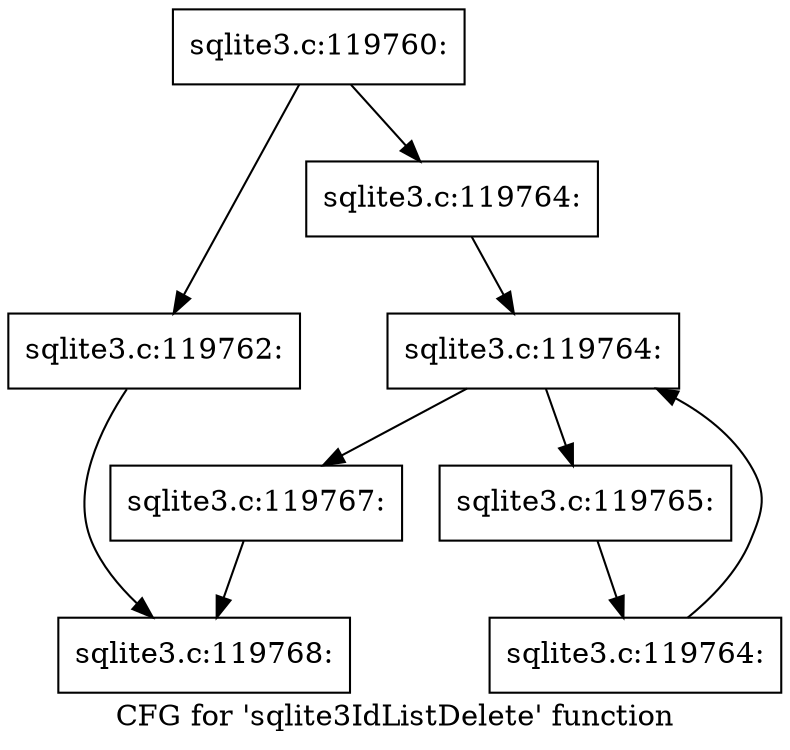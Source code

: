 digraph "CFG for 'sqlite3IdListDelete' function" {
	label="CFG for 'sqlite3IdListDelete' function";

	Node0x55c0f7fae290 [shape=record,label="{sqlite3.c:119760:}"];
	Node0x55c0f7fae290 -> Node0x55c0f7fb65e0;
	Node0x55c0f7fae290 -> Node0x55c0f7fb6630;
	Node0x55c0f7fb65e0 [shape=record,label="{sqlite3.c:119762:}"];
	Node0x55c0f7fb65e0 -> Node0x55c0f7fae410;
	Node0x55c0f7fb6630 [shape=record,label="{sqlite3.c:119764:}"];
	Node0x55c0f7fb6630 -> Node0x55c0f7fb6ac0;
	Node0x55c0f7fb6ac0 [shape=record,label="{sqlite3.c:119764:}"];
	Node0x55c0f7fb6ac0 -> Node0x55c0f7fb6c70;
	Node0x55c0f7fb6ac0 -> Node0x55c0f7fb6910;
	Node0x55c0f7fb6c70 [shape=record,label="{sqlite3.c:119765:}"];
	Node0x55c0f7fb6c70 -> Node0x55c0f7fb6be0;
	Node0x55c0f7fb6be0 [shape=record,label="{sqlite3.c:119764:}"];
	Node0x55c0f7fb6be0 -> Node0x55c0f7fb6ac0;
	Node0x55c0f7fb6910 [shape=record,label="{sqlite3.c:119767:}"];
	Node0x55c0f7fb6910 -> Node0x55c0f7fae410;
	Node0x55c0f7fae410 [shape=record,label="{sqlite3.c:119768:}"];
}
